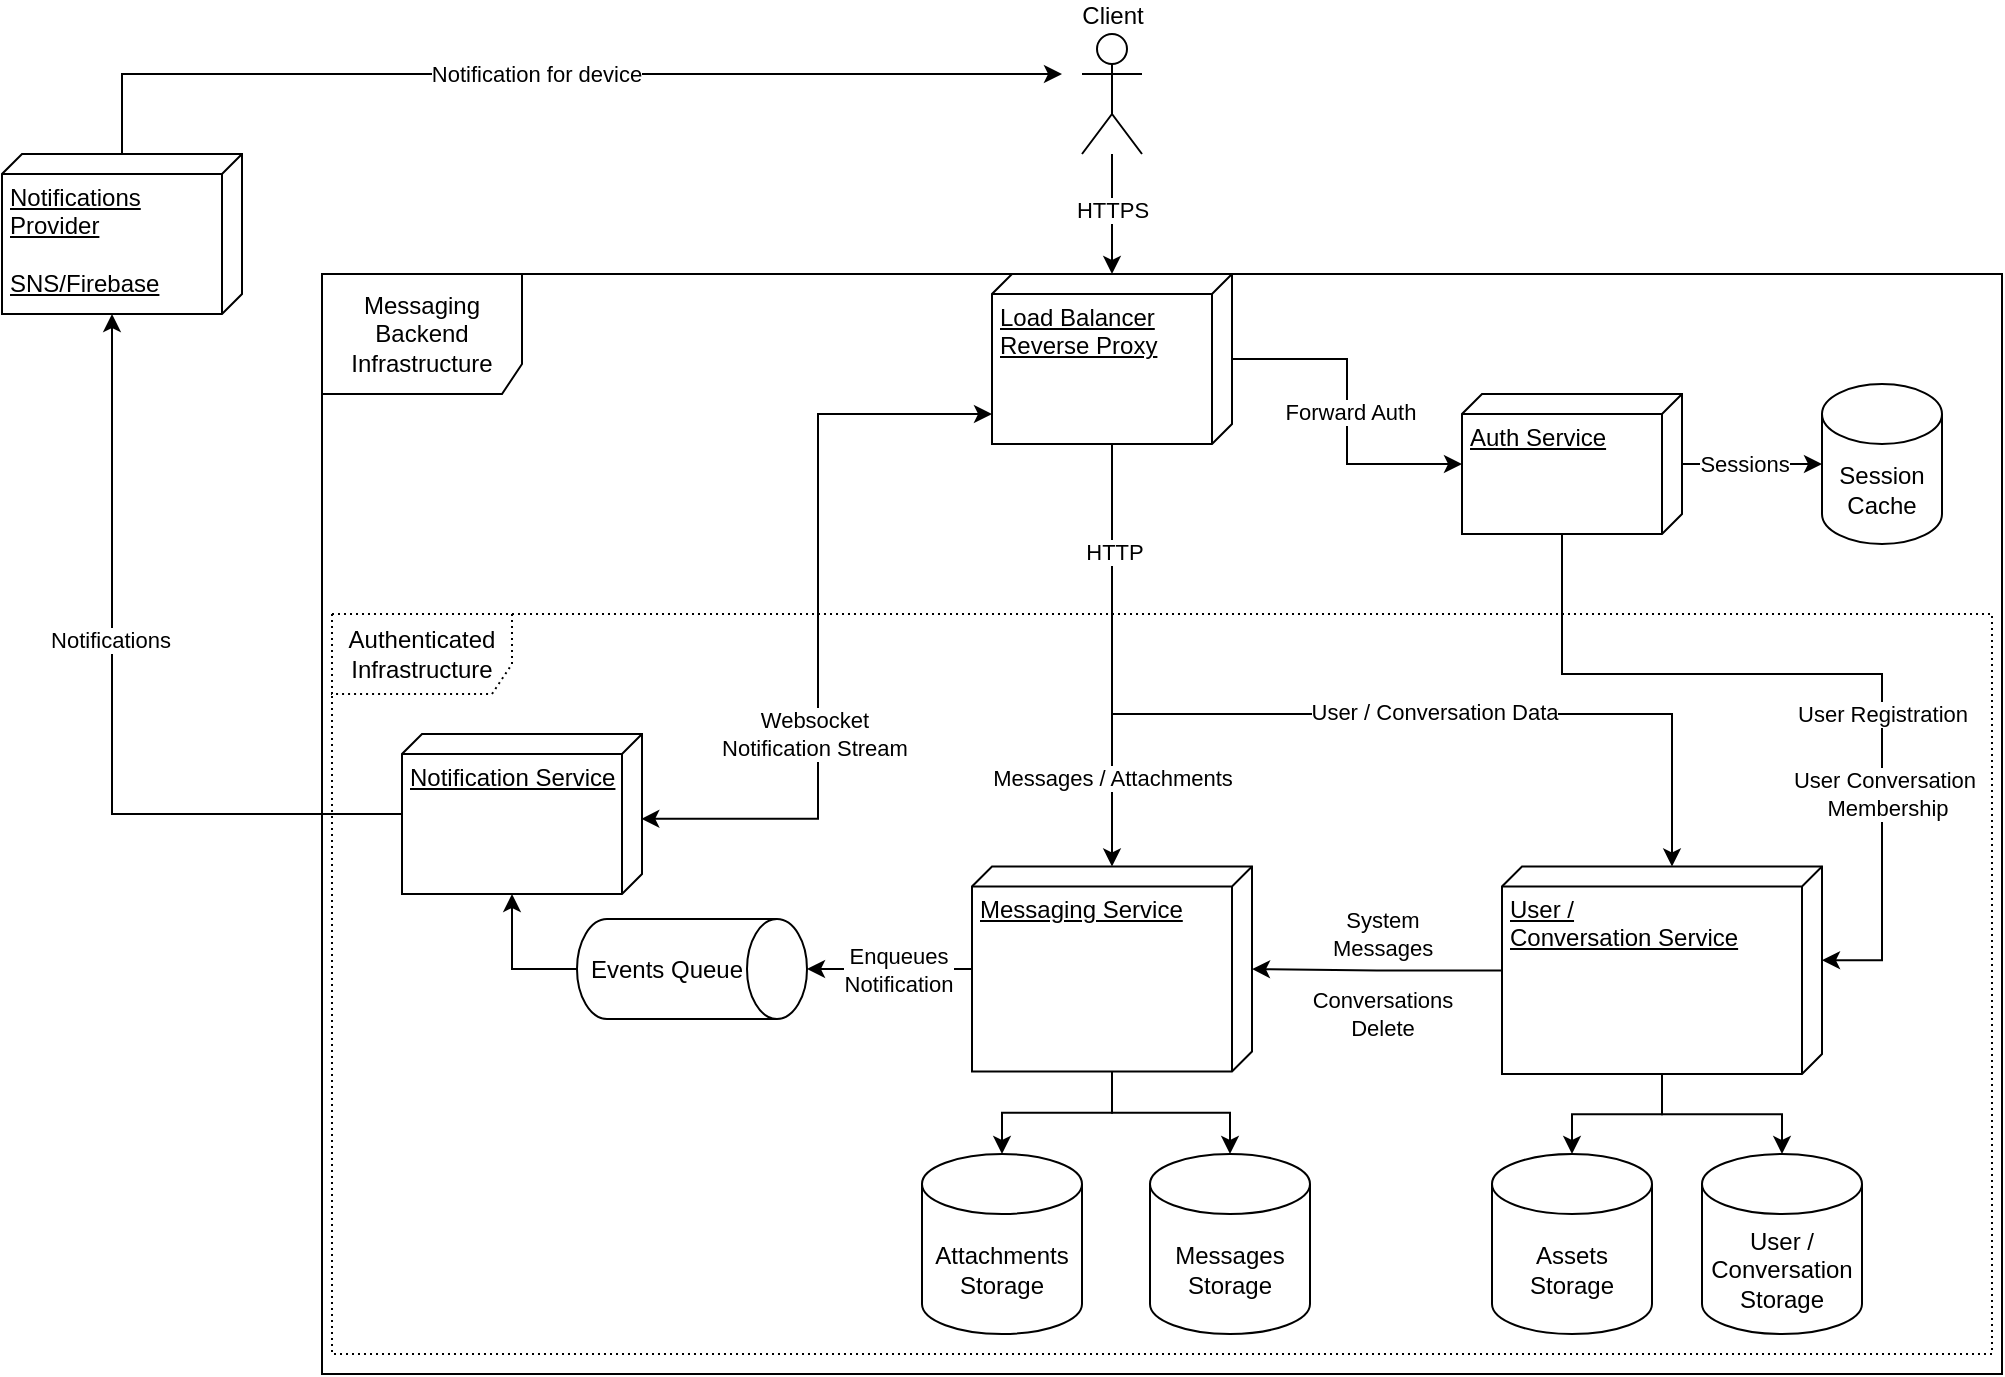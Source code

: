 <mxfile version="19.0.0" type="device"><diagram id="x7I7c_rKQmaDkfS9Xahn" name="Page-1"><mxGraphModel dx="2014" dy="684" grid="1" gridSize="10" guides="1" tooltips="1" connect="1" arrows="1" fold="1" page="1" pageScale="1" pageWidth="827" pageHeight="1169" math="0" shadow="0"><root><mxCell id="0"/><mxCell id="1" parent="0"/><mxCell id="JbYO29LwZnwH1DqOYbS8-60" value="Messaging Backend Infrastructure" style="shape=umlFrame;whiteSpace=wrap;html=1;labelBorderColor=none;strokeColor=default;width=100;height=60;" vertex="1" parent="1"><mxGeometry x="-40" y="200" width="840" height="550" as="geometry"/></mxCell><mxCell id="JbYO29LwZnwH1DqOYbS8-63" value="Authenticated Infrastructure" style="shape=umlFrame;whiteSpace=wrap;html=1;labelBorderColor=none;strokeColor=default;width=90;height=40;dashed=1;dashPattern=1 2;" vertex="1" parent="1"><mxGeometry x="-35" y="370" width="830" height="370" as="geometry"/></mxCell><mxCell id="JbYO29LwZnwH1DqOYbS8-5" value="Session Cache" style="shape=cylinder3;whiteSpace=wrap;html=1;boundedLbl=1;backgroundOutline=1;size=15;" vertex="1" parent="1"><mxGeometry x="710" y="255" width="60" height="80" as="geometry"/></mxCell><mxCell id="JbYO29LwZnwH1DqOYbS8-19" style="edgeStyle=orthogonalEdgeStyle;rounded=0;orthogonalLoop=1;jettySize=auto;html=1;" edge="1" parent="1" source="JbYO29LwZnwH1DqOYbS8-14" target="JbYO29LwZnwH1DqOYbS8-15"><mxGeometry relative="1" as="geometry"/></mxCell><mxCell id="JbYO29LwZnwH1DqOYbS8-22" value="Forward Auth" style="edgeLabel;html=1;align=center;verticalAlign=middle;resizable=0;points=[];" vertex="1" connectable="0" parent="JbYO29LwZnwH1DqOYbS8-19"><mxGeometry x="-0.146" y="1" relative="1" as="geometry"><mxPoint y="12" as="offset"/></mxGeometry></mxCell><mxCell id="JbYO29LwZnwH1DqOYbS8-48" style="edgeStyle=orthogonalEdgeStyle;rounded=0;orthogonalLoop=1;jettySize=auto;html=1;" edge="1" parent="1" source="JbYO29LwZnwH1DqOYbS8-14" target="JbYO29LwZnwH1DqOYbS8-29"><mxGeometry relative="1" as="geometry"/></mxCell><mxCell id="JbYO29LwZnwH1DqOYbS8-54" value="Messages / Attachments" style="edgeLabel;html=1;align=center;verticalAlign=middle;resizable=0;points=[];" vertex="1" connectable="0" parent="JbYO29LwZnwH1DqOYbS8-48"><mxGeometry x="0.476" y="1" relative="1" as="geometry"><mxPoint x="-1" y="11" as="offset"/></mxGeometry></mxCell><mxCell id="JbYO29LwZnwH1DqOYbS8-49" style="edgeStyle=orthogonalEdgeStyle;rounded=0;orthogonalLoop=1;jettySize=auto;html=1;entryX=0;entryY=0;entryDx=0;entryDy=75;entryPerimeter=0;" edge="1" parent="1" source="JbYO29LwZnwH1DqOYbS8-14" target="JbYO29LwZnwH1DqOYbS8-30"><mxGeometry relative="1" as="geometry"><Array as="points"><mxPoint x="355" y="420"/><mxPoint x="635" y="420"/></Array></mxGeometry></mxCell><mxCell id="JbYO29LwZnwH1DqOYbS8-53" value="User / Conversation Data" style="edgeLabel;html=1;align=center;verticalAlign=middle;resizable=0;points=[];" vertex="1" connectable="0" parent="JbYO29LwZnwH1DqOYbS8-49"><mxGeometry x="0.049" y="1" relative="1" as="geometry"><mxPoint x="38" as="offset"/></mxGeometry></mxCell><mxCell id="JbYO29LwZnwH1DqOYbS8-57" value="HTTP" style="edgeLabel;html=1;align=center;verticalAlign=middle;resizable=0;points=[];" vertex="1" connectable="0" parent="JbYO29LwZnwH1DqOYbS8-49"><mxGeometry x="-0.783" y="1" relative="1" as="geometry"><mxPoint as="offset"/></mxGeometry></mxCell><mxCell id="JbYO29LwZnwH1DqOYbS8-79" style="edgeStyle=orthogonalEdgeStyle;rounded=0;orthogonalLoop=1;jettySize=auto;html=1;entryX=0.53;entryY=0.003;entryDx=0;entryDy=0;entryPerimeter=0;startArrow=classic;startFill=1;" edge="1" parent="1" source="JbYO29LwZnwH1DqOYbS8-14" target="JbYO29LwZnwH1DqOYbS8-26"><mxGeometry relative="1" as="geometry"><Array as="points"><mxPoint x="208" y="270"/><mxPoint x="208" y="472"/></Array></mxGeometry></mxCell><mxCell id="JbYO29LwZnwH1DqOYbS8-80" value="Websocket &lt;br&gt;Notification Stream" style="edgeLabel;html=1;align=center;verticalAlign=middle;resizable=0;points=[];" vertex="1" connectable="0" parent="JbYO29LwZnwH1DqOYbS8-79"><mxGeometry x="-0.143" y="-2" relative="1" as="geometry"><mxPoint y="85" as="offset"/></mxGeometry></mxCell><mxCell id="JbYO29LwZnwH1DqOYbS8-14" value="Load Balancer&lt;br&gt;Reverse Proxy&lt;br&gt;" style="verticalAlign=top;align=left;spacingTop=8;spacingLeft=2;spacingRight=12;shape=cube;size=10;direction=south;fontStyle=4;html=1;" vertex="1" parent="1"><mxGeometry x="295" y="200" width="120" height="85" as="geometry"/></mxCell><mxCell id="JbYO29LwZnwH1DqOYbS8-50" style="edgeStyle=orthogonalEdgeStyle;rounded=0;orthogonalLoop=1;jettySize=auto;html=1;entryX=0;entryY=0;entryDx=46.875;entryDy=0;entryPerimeter=0;" edge="1" parent="1" source="JbYO29LwZnwH1DqOYbS8-15" target="JbYO29LwZnwH1DqOYbS8-30"><mxGeometry relative="1" as="geometry"><Array as="points"><mxPoint x="580" y="400"/><mxPoint x="740" y="400"/><mxPoint x="740" y="543"/></Array></mxGeometry></mxCell><mxCell id="JbYO29LwZnwH1DqOYbS8-56" value="User Registration" style="edgeLabel;html=1;align=center;verticalAlign=middle;resizable=0;points=[];" vertex="1" connectable="0" parent="JbYO29LwZnwH1DqOYbS8-50"><mxGeometry x="0.343" y="-1" relative="1" as="geometry"><mxPoint x="1" y="-21" as="offset"/></mxGeometry></mxCell><mxCell id="JbYO29LwZnwH1DqOYbS8-81" value="User Conversation&lt;br&gt;&amp;nbsp;Membership" style="edgeLabel;html=1;align=center;verticalAlign=middle;resizable=0;points=[];" vertex="1" connectable="0" parent="JbYO29LwZnwH1DqOYbS8-50"><mxGeometry x="0.55" y="1" relative="1" as="geometry"><mxPoint y="-23" as="offset"/></mxGeometry></mxCell><mxCell id="JbYO29LwZnwH1DqOYbS8-64" style="edgeStyle=orthogonalEdgeStyle;rounded=0;orthogonalLoop=1;jettySize=auto;html=1;entryX=0;entryY=0.5;entryDx=0;entryDy=0;entryPerimeter=0;" edge="1" parent="1" source="JbYO29LwZnwH1DqOYbS8-15" target="JbYO29LwZnwH1DqOYbS8-5"><mxGeometry relative="1" as="geometry"/></mxCell><mxCell id="JbYO29LwZnwH1DqOYbS8-65" value="Sessions" style="edgeLabel;html=1;align=center;verticalAlign=middle;resizable=0;points=[];" vertex="1" connectable="0" parent="JbYO29LwZnwH1DqOYbS8-64"><mxGeometry x="-0.277" relative="1" as="geometry"><mxPoint x="5" as="offset"/></mxGeometry></mxCell><mxCell id="JbYO29LwZnwH1DqOYbS8-15" value="Auth Service" style="verticalAlign=top;align=left;spacingTop=8;spacingLeft=2;spacingRight=12;shape=cube;size=10;direction=south;fontStyle=4;html=1;" vertex="1" parent="1"><mxGeometry x="530" y="260" width="110" height="70" as="geometry"/></mxCell><mxCell id="JbYO29LwZnwH1DqOYbS8-21" style="edgeStyle=orthogonalEdgeStyle;rounded=0;orthogonalLoop=1;jettySize=auto;html=1;" edge="1" parent="1" source="JbYO29LwZnwH1DqOYbS8-20" target="JbYO29LwZnwH1DqOYbS8-14"><mxGeometry relative="1" as="geometry"/></mxCell><mxCell id="JbYO29LwZnwH1DqOYbS8-58" value="HTTPS" style="edgeLabel;html=1;align=center;verticalAlign=middle;resizable=0;points=[];" vertex="1" connectable="0" parent="JbYO29LwZnwH1DqOYbS8-21"><mxGeometry x="-0.246" y="-2" relative="1" as="geometry"><mxPoint x="2" y="5" as="offset"/></mxGeometry></mxCell><mxCell id="JbYO29LwZnwH1DqOYbS8-20" value="Client" style="shape=umlActor;verticalLabelPosition=top;verticalAlign=bottom;html=1;align=center;horizontal=1;labelPosition=center;" vertex="1" parent="1"><mxGeometry x="340" y="80" width="30" height="60" as="geometry"/></mxCell><mxCell id="JbYO29LwZnwH1DqOYbS8-71" style="edgeStyle=orthogonalEdgeStyle;rounded=0;orthogonalLoop=1;jettySize=auto;html=1;entryX=0;entryY=0;entryDx=80;entryDy=65;entryPerimeter=0;" edge="1" parent="1" source="JbYO29LwZnwH1DqOYbS8-26" target="JbYO29LwZnwH1DqOYbS8-70"><mxGeometry relative="1" as="geometry"/></mxCell><mxCell id="JbYO29LwZnwH1DqOYbS8-73" value="Notifications" style="edgeLabel;html=1;align=center;verticalAlign=middle;resizable=0;points=[];" vertex="1" connectable="0" parent="JbYO29LwZnwH1DqOYbS8-71"><mxGeometry x="0.351" y="1" relative="1" as="geometry"><mxPoint y="35" as="offset"/></mxGeometry></mxCell><mxCell id="JbYO29LwZnwH1DqOYbS8-26" value="Notification Service" style="verticalAlign=top;align=left;spacingTop=8;spacingLeft=2;spacingRight=12;shape=cube;size=10;direction=south;fontStyle=4;html=1;" vertex="1" parent="1"><mxGeometry y="430" width="120" height="80" as="geometry"/></mxCell><mxCell id="JbYO29LwZnwH1DqOYbS8-59" style="edgeStyle=orthogonalEdgeStyle;rounded=0;orthogonalLoop=1;jettySize=auto;html=1;entryX=0;entryY=0;entryDx=80;entryDy=65;entryPerimeter=0;exitX=0.5;exitY=1;exitDx=0;exitDy=0;exitPerimeter=0;" edge="1" parent="1" source="JbYO29LwZnwH1DqOYbS8-27" target="JbYO29LwZnwH1DqOYbS8-26"><mxGeometry relative="1" as="geometry"/></mxCell><mxCell id="JbYO29LwZnwH1DqOYbS8-27" value="Events Queue" style="shape=cylinder3;whiteSpace=wrap;html=1;boundedLbl=1;backgroundOutline=1;size=15;labelBorderColor=none;strokeColor=default;rotation=90;textDirection=ltr;direction=east;horizontal=0;" vertex="1" parent="1"><mxGeometry x="120" y="490" width="50" height="115" as="geometry"/></mxCell><mxCell id="JbYO29LwZnwH1DqOYbS8-31" style="edgeStyle=orthogonalEdgeStyle;rounded=0;orthogonalLoop=1;jettySize=auto;html=1;entryX=0.5;entryY=0;entryDx=0;entryDy=0;entryPerimeter=0;" edge="1" parent="1" source="JbYO29LwZnwH1DqOYbS8-29" target="JbYO29LwZnwH1DqOYbS8-27"><mxGeometry relative="1" as="geometry"/></mxCell><mxCell id="JbYO29LwZnwH1DqOYbS8-33" value="Enqueues &lt;br&gt;Notification" style="edgeLabel;html=1;align=center;verticalAlign=middle;resizable=0;points=[];" vertex="1" connectable="0" parent="JbYO29LwZnwH1DqOYbS8-31"><mxGeometry x="0.153" y="-3" relative="1" as="geometry"><mxPoint x="10" y="3" as="offset"/></mxGeometry></mxCell><mxCell id="JbYO29LwZnwH1DqOYbS8-35" style="edgeStyle=orthogonalEdgeStyle;rounded=0;orthogonalLoop=1;jettySize=auto;html=1;" edge="1" parent="1" source="JbYO29LwZnwH1DqOYbS8-29" target="JbYO29LwZnwH1DqOYbS8-37"><mxGeometry relative="1" as="geometry"><mxPoint x="344" y="640" as="targetPoint"/></mxGeometry></mxCell><mxCell id="JbYO29LwZnwH1DqOYbS8-41" style="edgeStyle=orthogonalEdgeStyle;rounded=0;orthogonalLoop=1;jettySize=auto;html=1;" edge="1" parent="1" source="JbYO29LwZnwH1DqOYbS8-29" target="JbYO29LwZnwH1DqOYbS8-40"><mxGeometry relative="1" as="geometry"/></mxCell><mxCell id="JbYO29LwZnwH1DqOYbS8-29" value="Messaging Service" style="verticalAlign=top;align=left;spacingTop=8;spacingLeft=2;spacingRight=12;shape=cube;size=10;direction=south;fontStyle=4;html=1;labelBorderColor=none;strokeColor=default;" vertex="1" parent="1"><mxGeometry x="285" y="496.25" width="140" height="102.5" as="geometry"/></mxCell><mxCell id="JbYO29LwZnwH1DqOYbS8-39" style="edgeStyle=orthogonalEdgeStyle;rounded=0;orthogonalLoop=1;jettySize=auto;html=1;" edge="1" parent="1" source="JbYO29LwZnwH1DqOYbS8-30" target="JbYO29LwZnwH1DqOYbS8-36"><mxGeometry relative="1" as="geometry"/></mxCell><mxCell id="JbYO29LwZnwH1DqOYbS8-43" style="edgeStyle=orthogonalEdgeStyle;rounded=0;orthogonalLoop=1;jettySize=auto;html=1;" edge="1" parent="1" source="JbYO29LwZnwH1DqOYbS8-30" target="JbYO29LwZnwH1DqOYbS8-42"><mxGeometry relative="1" as="geometry"/></mxCell><mxCell id="JbYO29LwZnwH1DqOYbS8-75" style="edgeStyle=orthogonalEdgeStyle;rounded=0;orthogonalLoop=1;jettySize=auto;html=1;" edge="1" parent="1" source="JbYO29LwZnwH1DqOYbS8-30" target="JbYO29LwZnwH1DqOYbS8-29"><mxGeometry relative="1" as="geometry"/></mxCell><mxCell id="JbYO29LwZnwH1DqOYbS8-77" value="System &lt;br&gt;Messages" style="edgeLabel;html=1;align=center;verticalAlign=middle;resizable=0;points=[];" vertex="1" connectable="0" parent="JbYO29LwZnwH1DqOYbS8-75"><mxGeometry x="0.031" relative="1" as="geometry"><mxPoint x="4" y="-18" as="offset"/></mxGeometry></mxCell><mxCell id="JbYO29LwZnwH1DqOYbS8-78" value="Conversations&lt;br&gt;Delete" style="edgeLabel;html=1;align=center;verticalAlign=middle;resizable=0;points=[];" vertex="1" connectable="0" parent="JbYO29LwZnwH1DqOYbS8-75"><mxGeometry x="0.075" relative="1" as="geometry"><mxPoint x="7" y="22" as="offset"/></mxGeometry></mxCell><mxCell id="JbYO29LwZnwH1DqOYbS8-30" value="User /&lt;br&gt;Conversation Service" style="verticalAlign=top;align=left;spacingTop=8;spacingLeft=2;spacingRight=12;shape=cube;size=10;direction=south;fontStyle=4;html=1;labelBorderColor=none;strokeColor=default;" vertex="1" parent="1"><mxGeometry x="550" y="496.25" width="160" height="103.75" as="geometry"/></mxCell><mxCell id="JbYO29LwZnwH1DqOYbS8-36" value="User / Conversation Storage" style="shape=cylinder3;whiteSpace=wrap;html=1;boundedLbl=1;backgroundOutline=1;size=15;labelBorderColor=none;strokeColor=default;" vertex="1" parent="1"><mxGeometry x="650" y="640" width="80" height="90" as="geometry"/></mxCell><mxCell id="JbYO29LwZnwH1DqOYbS8-37" value="Messages Storage" style="shape=cylinder3;whiteSpace=wrap;html=1;boundedLbl=1;backgroundOutline=1;size=15;labelBorderColor=none;strokeColor=default;" vertex="1" parent="1"><mxGeometry x="374" y="640" width="80" height="90" as="geometry"/></mxCell><mxCell id="JbYO29LwZnwH1DqOYbS8-40" value="Attachments Storage" style="shape=cylinder3;whiteSpace=wrap;html=1;boundedLbl=1;backgroundOutline=1;size=15;labelBorderColor=none;strokeColor=default;" vertex="1" parent="1"><mxGeometry x="260" y="640" width="80" height="90" as="geometry"/></mxCell><mxCell id="JbYO29LwZnwH1DqOYbS8-42" value="Assets Storage" style="shape=cylinder3;whiteSpace=wrap;html=1;boundedLbl=1;backgroundOutline=1;size=15;labelBorderColor=none;strokeColor=default;" vertex="1" parent="1"><mxGeometry x="545" y="640" width="80" height="90" as="geometry"/></mxCell><mxCell id="JbYO29LwZnwH1DqOYbS8-72" style="edgeStyle=orthogonalEdgeStyle;rounded=0;orthogonalLoop=1;jettySize=auto;html=1;" edge="1" parent="1" source="JbYO29LwZnwH1DqOYbS8-70"><mxGeometry relative="1" as="geometry"><mxPoint x="330" y="100" as="targetPoint"/><Array as="points"><mxPoint x="-140" y="100"/></Array></mxGeometry></mxCell><mxCell id="JbYO29LwZnwH1DqOYbS8-74" value="Notification for device" style="edgeLabel;html=1;align=center;verticalAlign=middle;resizable=0;points=[];" vertex="1" connectable="0" parent="JbYO29LwZnwH1DqOYbS8-72"><mxGeometry x="-0.034" y="-2" relative="1" as="geometry"><mxPoint y="-2" as="offset"/></mxGeometry></mxCell><mxCell id="JbYO29LwZnwH1DqOYbS8-70" value="Notifications &lt;br&gt;Provider&lt;br&gt;&lt;br&gt;SNS/Firebase" style="verticalAlign=top;align=left;spacingTop=8;spacingLeft=2;spacingRight=12;shape=cube;size=10;direction=south;fontStyle=4;html=1;" vertex="1" parent="1"><mxGeometry x="-200" y="140" width="120" height="80" as="geometry"/></mxCell></root></mxGraphModel></diagram></mxfile>